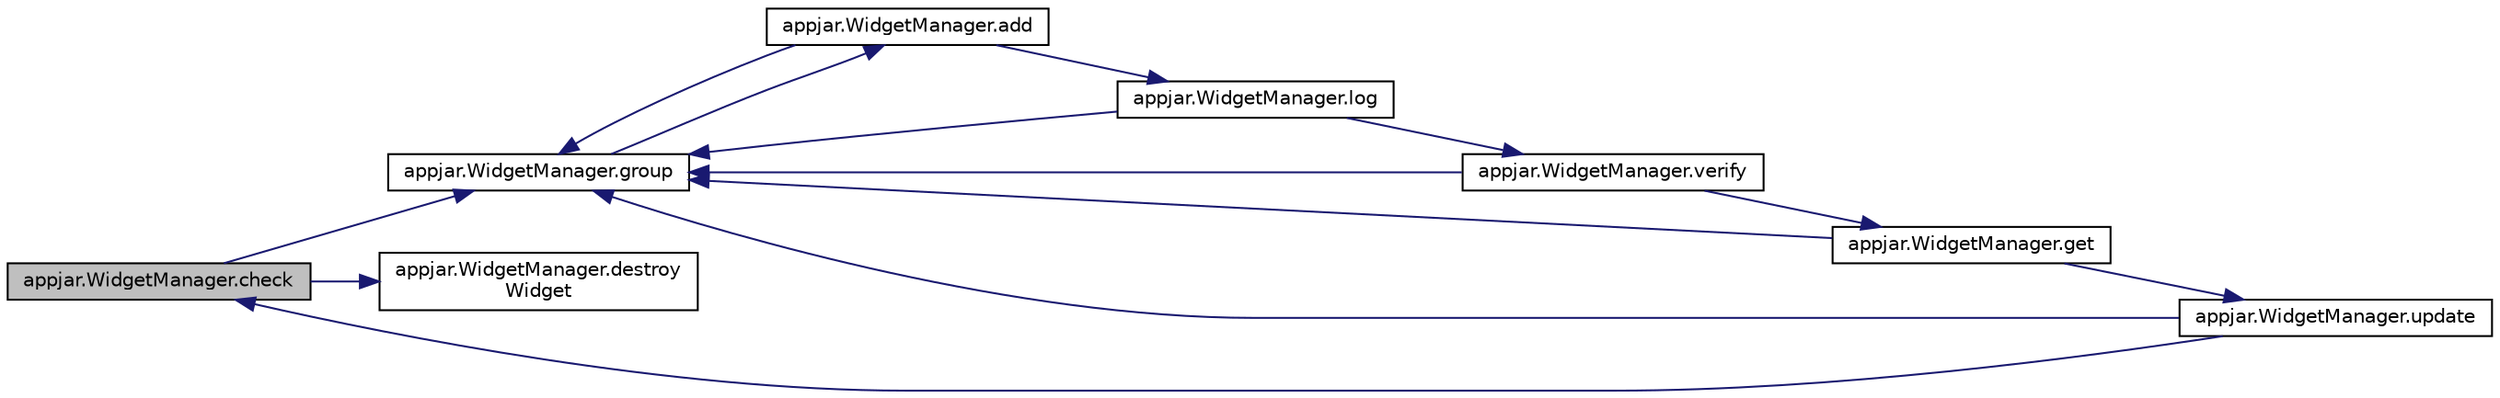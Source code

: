 digraph "appjar.WidgetManager.check"
{
  edge [fontname="Helvetica",fontsize="10",labelfontname="Helvetica",labelfontsize="10"];
  node [fontname="Helvetica",fontsize="10",shape=record];
  rankdir="LR";
  Node8 [label="appjar.WidgetManager.check",height=0.2,width=0.4,color="black", fillcolor="grey75", style="filled", fontcolor="black"];
  Node8 -> Node9 [color="midnightblue",fontsize="10",style="solid"];
  Node9 [label="appjar.WidgetManager.group",height=0.2,width=0.4,color="black", fillcolor="white", style="filled",URL="$classappjar_1_1_widget_manager.html#a27966c0641e12877b49f89d68119777c"];
  Node9 -> Node10 [color="midnightblue",fontsize="10",style="solid"];
  Node10 [label="appjar.WidgetManager.add",height=0.2,width=0.4,color="black", fillcolor="white", style="filled",URL="$classappjar_1_1_widget_manager.html#a237b5408dafc346803d9df8053332fad"];
  Node10 -> Node9 [color="midnightblue",fontsize="10",style="solid"];
  Node10 -> Node11 [color="midnightblue",fontsize="10",style="solid"];
  Node11 [label="appjar.WidgetManager.log",height=0.2,width=0.4,color="black", fillcolor="white", style="filled",URL="$classappjar_1_1_widget_manager.html#a24c5c2b761f77a0a379e6607315f48b4"];
  Node11 -> Node9 [color="midnightblue",fontsize="10",style="solid"];
  Node11 -> Node12 [color="midnightblue",fontsize="10",style="solid"];
  Node12 [label="appjar.WidgetManager.verify",height=0.2,width=0.4,color="black", fillcolor="white", style="filled",URL="$classappjar_1_1_widget_manager.html#a267493893f210a5176a30793a32618c6"];
  Node12 -> Node9 [color="midnightblue",fontsize="10",style="solid"];
  Node12 -> Node13 [color="midnightblue",fontsize="10",style="solid"];
  Node13 [label="appjar.WidgetManager.get",height=0.2,width=0.4,color="black", fillcolor="white", style="filled",URL="$classappjar_1_1_widget_manager.html#aa7f8a7e8180832988cb72181bb589701"];
  Node13 -> Node9 [color="midnightblue",fontsize="10",style="solid"];
  Node13 -> Node14 [color="midnightblue",fontsize="10",style="solid"];
  Node14 [label="appjar.WidgetManager.update",height=0.2,width=0.4,color="black", fillcolor="white", style="filled",URL="$classappjar_1_1_widget_manager.html#adcb0832cb43e8322c7510daf805cb825"];
  Node14 -> Node9 [color="midnightblue",fontsize="10",style="solid"];
  Node14 -> Node8 [color="midnightblue",fontsize="10",style="solid"];
  Node8 -> Node15 [color="midnightblue",fontsize="10",style="solid"];
  Node15 [label="appjar.WidgetManager.destroy\lWidget",height=0.2,width=0.4,color="black", fillcolor="white", style="filled",URL="$classappjar_1_1_widget_manager.html#a4608b351cc17d30af3adf63523181c41"];
}
